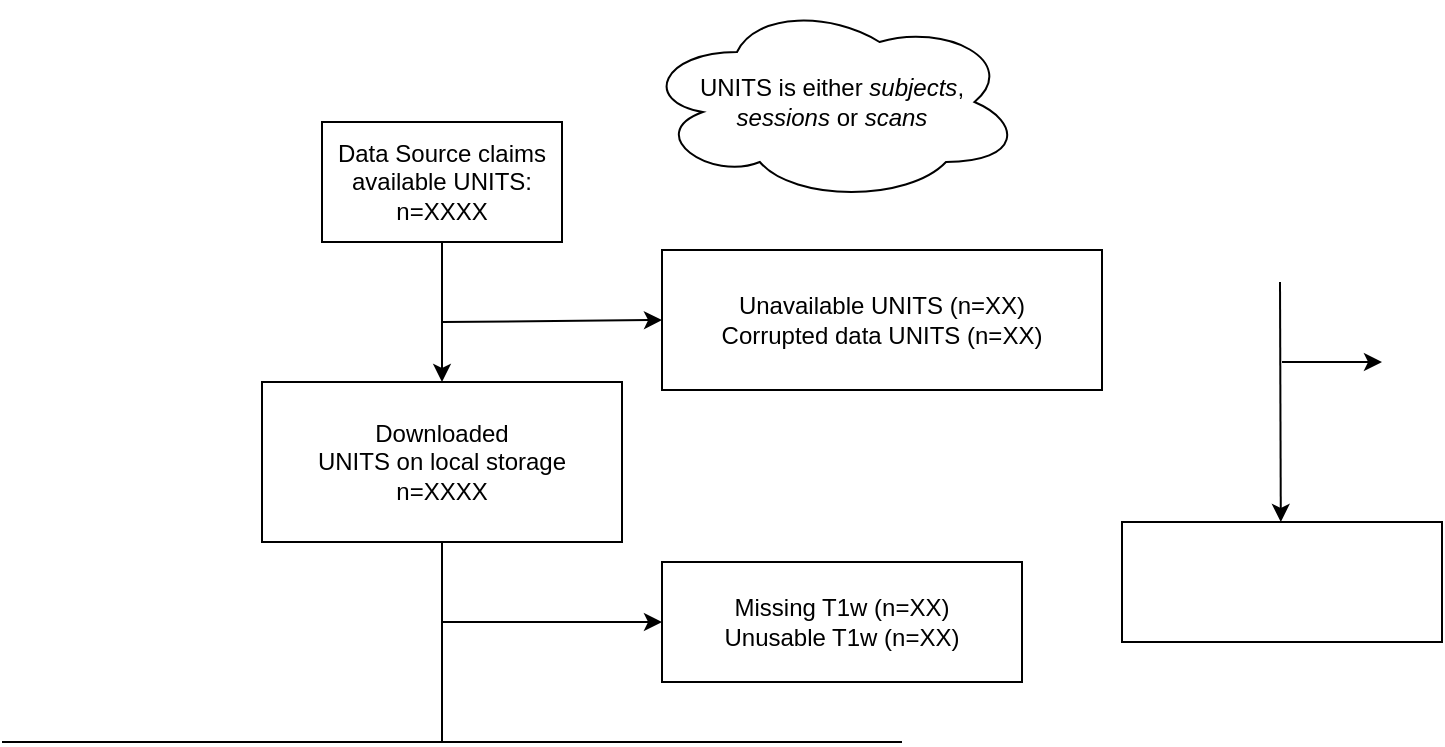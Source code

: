 <mxfile version="14.2.7" type="github"><diagram id="JNwxlYpdH0f2OIVfWxtT" name="Page-1"><mxGraphModel dx="911" dy="540" grid="1" gridSize="10" guides="1" tooltips="1" connect="1" arrows="1" fold="1" page="1" pageScale="1" pageWidth="850" pageHeight="1100" math="0" shadow="0"><root><mxCell id="0"/><mxCell id="1" parent="0"/><mxCell id="Sfd0NN9w5Pw_0LikJmXP-1" value="&lt;div&gt;Data Source claims available UNITS:&lt;/div&gt;&lt;div&gt;n=XXXX&lt;br&gt;&lt;/div&gt;" style="rounded=0;whiteSpace=wrap;html=1;" vertex="1" parent="1"><mxGeometry x="240" y="120" width="120" height="60" as="geometry"/></mxCell><mxCell id="Sfd0NN9w5Pw_0LikJmXP-2" value="&lt;div&gt;Downloaded&lt;/div&gt;&lt;div&gt;UNITS on local storage&lt;/div&gt;&lt;div&gt;n=XXXX&lt;br&gt;&lt;/div&gt;" style="rounded=0;whiteSpace=wrap;html=1;" vertex="1" parent="1"><mxGeometry x="210" y="250" width="180" height="80" as="geometry"/></mxCell><mxCell id="Sfd0NN9w5Pw_0LikJmXP-4" value="&lt;div&gt;Unavailable UNITS (n=XX)&lt;/div&gt;&lt;div&gt;Corrupted data UNITS (n=XX) &lt;br&gt;&lt;/div&gt;" style="rounded=0;whiteSpace=wrap;html=1;" vertex="1" parent="1"><mxGeometry x="410" y="184" width="220" height="70" as="geometry"/></mxCell><mxCell id="Sfd0NN9w5Pw_0LikJmXP-5" value="" style="endArrow=classic;html=1;entryX=0;entryY=0.5;entryDx=0;entryDy=0;" edge="1" parent="1" target="Sfd0NN9w5Pw_0LikJmXP-4"><mxGeometry width="50" height="50" relative="1" as="geometry"><mxPoint x="300" y="220" as="sourcePoint"/><mxPoint x="730" y="410" as="targetPoint"/></mxGeometry></mxCell><mxCell id="Sfd0NN9w5Pw_0LikJmXP-6" value="&lt;div&gt;Missing T1w (n=XX)&lt;/div&gt;Unusable T1w (n=XX)" style="rounded=0;whiteSpace=wrap;html=1;" vertex="1" parent="1"><mxGeometry x="410" y="340" width="180" height="60" as="geometry"/></mxCell><mxCell id="Sfd0NN9w5Pw_0LikJmXP-7" value="" style="endArrow=classic;html=1;exitX=0.5;exitY=1;exitDx=0;exitDy=0;" edge="1" parent="1" source="Sfd0NN9w5Pw_0LikJmXP-1" target="Sfd0NN9w5Pw_0LikJmXP-2"><mxGeometry width="50" height="50" relative="1" as="geometry"><mxPoint x="680" y="460" as="sourcePoint"/><mxPoint x="730" y="410" as="targetPoint"/></mxGeometry></mxCell><mxCell id="Sfd0NN9w5Pw_0LikJmXP-8" value="&lt;div&gt;UNITS is either &lt;i&gt;subjects&lt;/i&gt;,&lt;/div&gt;&lt;div&gt;&lt;i&gt;sessions&lt;/i&gt; or &lt;i&gt;scans&lt;/i&gt;&lt;br&gt;&lt;/div&gt;" style="ellipse;shape=cloud;whiteSpace=wrap;html=1;" vertex="1" parent="1"><mxGeometry x="400" y="60" width="190" height="100" as="geometry"/></mxCell><mxCell id="Sfd0NN9w5Pw_0LikJmXP-9" value="" style="endArrow=none;html=1;entryX=0.5;entryY=1;entryDx=0;entryDy=0;" edge="1" parent="1" target="Sfd0NN9w5Pw_0LikJmXP-2"><mxGeometry width="50" height="50" relative="1" as="geometry"><mxPoint x="300" y="430" as="sourcePoint"/><mxPoint x="300" y="335" as="targetPoint"/></mxGeometry></mxCell><mxCell id="Sfd0NN9w5Pw_0LikJmXP-10" value="" style="endArrow=classic;html=1;entryX=0;entryY=0.5;entryDx=0;entryDy=0;" edge="1" parent="1" target="Sfd0NN9w5Pw_0LikJmXP-6"><mxGeometry width="50" height="50" relative="1" as="geometry"><mxPoint x="300" y="370" as="sourcePoint"/><mxPoint x="550" y="330" as="targetPoint"/></mxGeometry></mxCell><mxCell id="Sfd0NN9w5Pw_0LikJmXP-11" value="" style="endArrow=none;html=1;" edge="1" parent="1"><mxGeometry width="50" height="50" relative="1" as="geometry"><mxPoint x="80" y="430" as="sourcePoint"/><mxPoint x="530" y="430" as="targetPoint"/></mxGeometry></mxCell><mxCell id="Sfd0NN9w5Pw_0LikJmXP-12" value="" style="endArrow=classic;html=1;" edge="1" parent="1"><mxGeometry width="50" height="50" relative="1" as="geometry"><mxPoint x="719" y="200" as="sourcePoint"/><mxPoint x="719.41" y="320" as="targetPoint"/></mxGeometry></mxCell><mxCell id="Sfd0NN9w5Pw_0LikJmXP-13" value="" style="rounded=0;whiteSpace=wrap;html=1;" vertex="1" parent="1"><mxGeometry x="640" y="320" width="160" height="60" as="geometry"/></mxCell><mxCell id="Sfd0NN9w5Pw_0LikJmXP-14" value="" style="endArrow=classic;html=1;" edge="1" parent="1"><mxGeometry width="50" height="50" relative="1" as="geometry"><mxPoint x="720" y="240" as="sourcePoint"/><mxPoint x="770" y="240" as="targetPoint"/></mxGeometry></mxCell></root></mxGraphModel></diagram></mxfile>